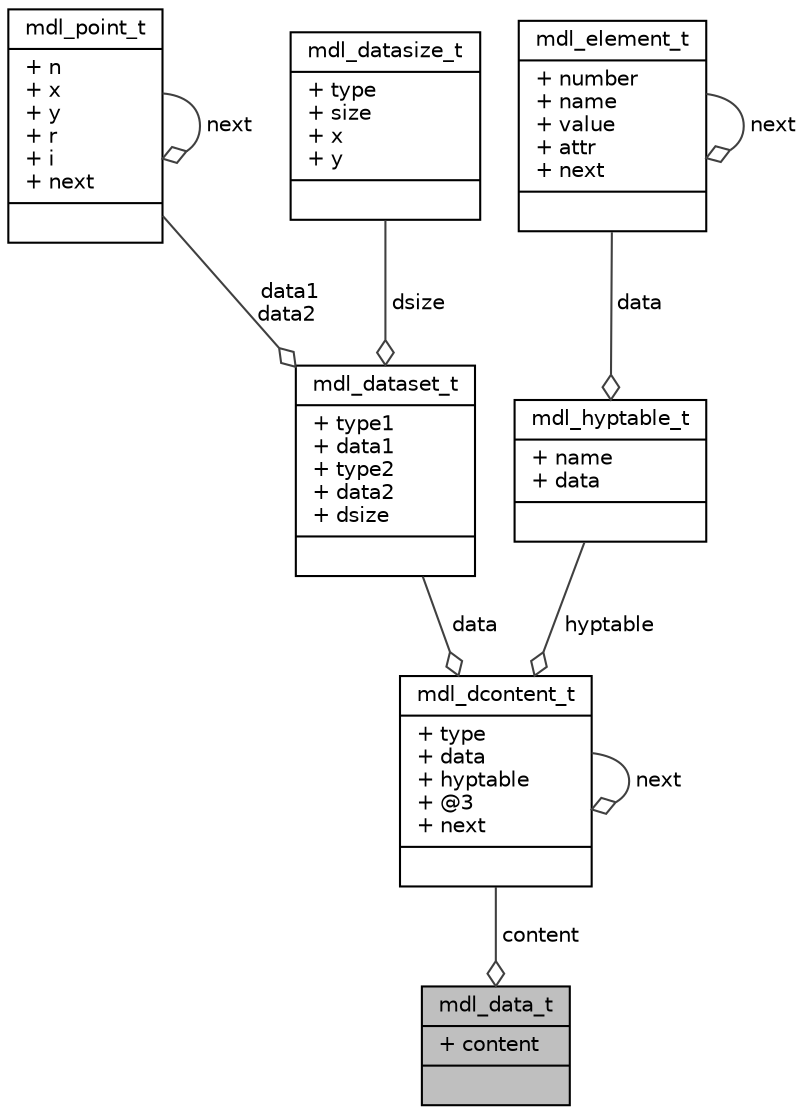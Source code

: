 digraph G
{
  edge [fontname="Helvetica",fontsize="10",labelfontname="Helvetica",labelfontsize="10"];
  node [fontname="Helvetica",fontsize="10",shape=record];
  Node1 [label="{mdl_data_t\n|+ content\l|}",height=0.2,width=0.4,color="black", fillcolor="grey75", style="filled" fontcolor="black"];
  Node2 -> Node1 [color="grey25",fontsize="10",style="solid",label=" content" ,arrowhead="odiamond",fontname="Helvetica"];
  Node2 [label="{mdl_dcontent_t\n|+ type\l+ data\l+ hyptable\l+ @3\l+ next\l|}",height=0.2,width=0.4,color="black", fillcolor="white", style="filled",URL="$structmdl__dcontent__t.html"];
  Node3 -> Node2 [color="grey25",fontsize="10",style="solid",label=" data" ,arrowhead="odiamond",fontname="Helvetica"];
  Node3 [label="{mdl_dataset_t\n|+ type1\l+ data1\l+ type2\l+ data2\l+ dsize\l|}",height=0.2,width=0.4,color="black", fillcolor="white", style="filled",URL="$structmdl__dataset__t.html"];
  Node4 -> Node3 [color="grey25",fontsize="10",style="solid",label=" data1\ndata2" ,arrowhead="odiamond",fontname="Helvetica"];
  Node4 [label="{mdl_point_t\n|+ n\l+ x\l+ y\l+ r\l+ i\l+ next\l|}",height=0.2,width=0.4,color="black", fillcolor="white", style="filled",URL="$structmdl__point__t.html"];
  Node4 -> Node4 [color="grey25",fontsize="10",style="solid",label=" next" ,arrowhead="odiamond",fontname="Helvetica"];
  Node5 -> Node3 [color="grey25",fontsize="10",style="solid",label=" dsize" ,arrowhead="odiamond",fontname="Helvetica"];
  Node5 [label="{mdl_datasize_t\n|+ type\l+ size\l+ x\l+ y\l|}",height=0.2,width=0.4,color="black", fillcolor="white", style="filled",URL="$structmdl__datasize__t.html"];
  Node6 -> Node2 [color="grey25",fontsize="10",style="solid",label=" hyptable" ,arrowhead="odiamond",fontname="Helvetica"];
  Node6 [label="{mdl_hyptable_t\n|+ name\l+ data\l|}",height=0.2,width=0.4,color="black", fillcolor="white", style="filled",URL="$structmdl__hyptable__t.html"];
  Node7 -> Node6 [color="grey25",fontsize="10",style="solid",label=" data" ,arrowhead="odiamond",fontname="Helvetica"];
  Node7 [label="{mdl_element_t\n|+ number\l+ name\l+ value\l+ attr\l+ next\l|}",height=0.2,width=0.4,color="black", fillcolor="white", style="filled",URL="$structmdl__element__t.html"];
  Node7 -> Node7 [color="grey25",fontsize="10",style="solid",label=" next" ,arrowhead="odiamond",fontname="Helvetica"];
  Node2 -> Node2 [color="grey25",fontsize="10",style="solid",label=" next" ,arrowhead="odiamond",fontname="Helvetica"];
}
